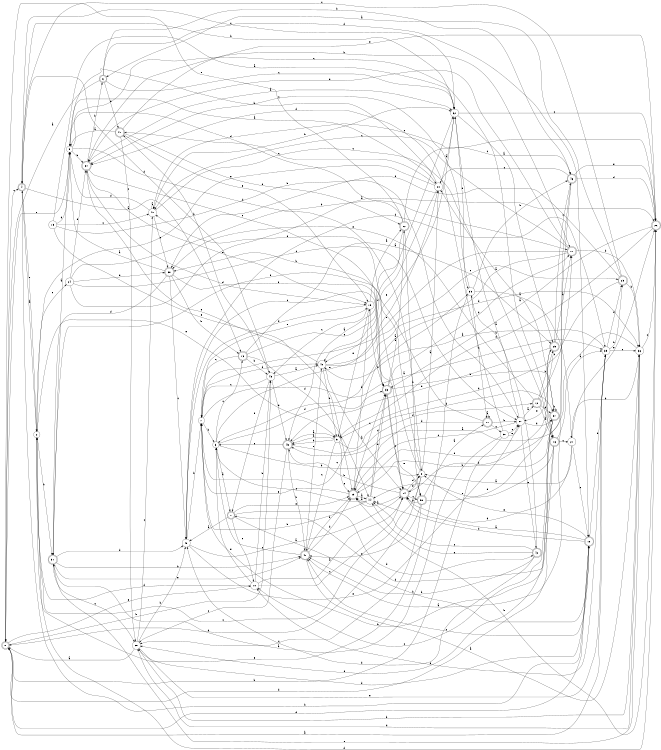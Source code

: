 digraph n41_5 {
__start0 [label="" shape="none"];

rankdir=LR;
size="8,5";

s0 [style="rounded,filled", color="black", fillcolor="white" shape="doublecircle", label="0"];
s1 [style="rounded,filled", color="black", fillcolor="white" shape="doublecircle", label="1"];
s2 [style="filled", color="black", fillcolor="white" shape="circle", label="2"];
s3 [style="filled", color="black", fillcolor="white" shape="circle", label="3"];
s4 [style="rounded,filled", color="black", fillcolor="white" shape="doublecircle", label="4"];
s5 [style="filled", color="black", fillcolor="white" shape="circle", label="5"];
s6 [style="rounded,filled", color="black", fillcolor="white" shape="doublecircle", label="6"];
s7 [style="filled", color="black", fillcolor="white" shape="circle", label="7"];
s8 [style="filled", color="black", fillcolor="white" shape="circle", label="8"];
s9 [style="filled", color="black", fillcolor="white" shape="circle", label="9"];
s10 [style="filled", color="black", fillcolor="white" shape="circle", label="10"];
s11 [style="rounded,filled", color="black", fillcolor="white" shape="doublecircle", label="11"];
s12 [style="rounded,filled", color="black", fillcolor="white" shape="doublecircle", label="12"];
s13 [style="rounded,filled", color="black", fillcolor="white" shape="doublecircle", label="13"];
s14 [style="rounded,filled", color="black", fillcolor="white" shape="doublecircle", label="14"];
s15 [style="filled", color="black", fillcolor="white" shape="circle", label="15"];
s16 [style="rounded,filled", color="black", fillcolor="white" shape="doublecircle", label="16"];
s17 [style="rounded,filled", color="black", fillcolor="white" shape="doublecircle", label="17"];
s18 [style="rounded,filled", color="black", fillcolor="white" shape="doublecircle", label="18"];
s19 [style="filled", color="black", fillcolor="white" shape="circle", label="19"];
s20 [style="filled", color="black", fillcolor="white" shape="circle", label="20"];
s21 [style="filled", color="black", fillcolor="white" shape="circle", label="21"];
s22 [style="rounded,filled", color="black", fillcolor="white" shape="doublecircle", label="22"];
s23 [style="rounded,filled", color="black", fillcolor="white" shape="doublecircle", label="23"];
s24 [style="filled", color="black", fillcolor="white" shape="circle", label="24"];
s25 [style="rounded,filled", color="black", fillcolor="white" shape="doublecircle", label="25"];
s26 [style="rounded,filled", color="black", fillcolor="white" shape="doublecircle", label="26"];
s27 [style="filled", color="black", fillcolor="white" shape="circle", label="27"];
s28 [style="filled", color="black", fillcolor="white" shape="circle", label="28"];
s29 [style="rounded,filled", color="black", fillcolor="white" shape="doublecircle", label="29"];
s30 [style="filled", color="black", fillcolor="white" shape="circle", label="30"];
s31 [style="rounded,filled", color="black", fillcolor="white" shape="doublecircle", label="31"];
s32 [style="filled", color="black", fillcolor="white" shape="circle", label="32"];
s33 [style="rounded,filled", color="black", fillcolor="white" shape="doublecircle", label="33"];
s34 [style="rounded,filled", color="black", fillcolor="white" shape="doublecircle", label="34"];
s35 [style="filled", color="black", fillcolor="white" shape="circle", label="35"];
s36 [style="filled", color="black", fillcolor="white" shape="circle", label="36"];
s37 [style="rounded,filled", color="black", fillcolor="white" shape="doublecircle", label="37"];
s38 [style="rounded,filled", color="black", fillcolor="white" shape="doublecircle", label="38"];
s39 [style="filled", color="black", fillcolor="white" shape="circle", label="39"];
s40 [style="filled", color="black", fillcolor="white" shape="circle", label="40"];
s41 [style="rounded,filled", color="black", fillcolor="white" shape="doublecircle", label="41"];
s42 [style="rounded,filled", color="black", fillcolor="white" shape="doublecircle", label="42"];
s43 [style="filled", color="black", fillcolor="white" shape="circle", label="43"];
s44 [style="filled", color="black", fillcolor="white" shape="circle", label="44"];
s45 [style="rounded,filled", color="black", fillcolor="white" shape="doublecircle", label="45"];
s46 [style="rounded,filled", color="black", fillcolor="white" shape="doublecircle", label="46"];
s47 [style="rounded,filled", color="black", fillcolor="white" shape="doublecircle", label="47"];
s48 [style="filled", color="black", fillcolor="white" shape="circle", label="48"];
s49 [style="filled", color="black", fillcolor="white" shape="circle", label="49"];
s50 [style="rounded,filled", color="black", fillcolor="white" shape="doublecircle", label="50"];
s0 -> s39 [label="a"];
s0 -> s43 [label="b"];
s0 -> s4 [label="c"];
s0 -> s18 [label="d"];
s0 -> s10 [label="e"];
s1 -> s48 [label="a"];
s1 -> s18 [label="b"];
s1 -> s10 [label="c"];
s1 -> s42 [label="d"];
s1 -> s29 [label="e"];
s2 -> s4 [label="a"];
s2 -> s31 [label="b"];
s2 -> s24 [label="c"];
s2 -> s26 [label="d"];
s2 -> s5 [label="e"];
s3 -> s1 [label="a"];
s3 -> s8 [label="b"];
s3 -> s13 [label="c"];
s3 -> s33 [label="d"];
s3 -> s20 [label="e"];
s4 -> s13 [label="a"];
s4 -> s18 [label="b"];
s4 -> s32 [label="c"];
s4 -> s43 [label="d"];
s4 -> s2 [label="e"];
s5 -> s45 [label="a"];
s5 -> s45 [label="b"];
s5 -> s41 [label="c"];
s5 -> s37 [label="d"];
s5 -> s29 [label="e"];
s6 -> s0 [label="a"];
s6 -> s46 [label="b"];
s6 -> s32 [label="c"];
s6 -> s18 [label="d"];
s6 -> s47 [label="e"];
s7 -> s39 [label="a"];
s7 -> s3 [label="b"];
s7 -> s35 [label="c"];
s7 -> s40 [label="d"];
s7 -> s15 [label="e"];
s8 -> s20 [label="a"];
s8 -> s38 [label="b"];
s8 -> s2 [label="c"];
s8 -> s0 [label="d"];
s8 -> s49 [label="e"];
s9 -> s20 [label="a"];
s9 -> s34 [label="b"];
s9 -> s16 [label="c"];
s9 -> s8 [label="d"];
s9 -> s0 [label="e"];
s10 -> s14 [label="a"];
s10 -> s43 [label="b"];
s10 -> s14 [label="c"];
s10 -> s2 [label="d"];
s10 -> s3 [label="e"];
s11 -> s11 [label="a"];
s11 -> s27 [label="b"];
s11 -> s30 [label="c"];
s11 -> s29 [label="d"];
s11 -> s31 [label="e"];
s12 -> s16 [label="a"];
s12 -> s25 [label="b"];
s12 -> s17 [label="c"];
s12 -> s37 [label="d"];
s12 -> s38 [label="e"];
s13 -> s25 [label="a"];
s13 -> s43 [label="b"];
s13 -> s7 [label="c"];
s13 -> s44 [label="d"];
s13 -> s32 [label="e"];
s14 -> s29 [label="a"];
s14 -> s45 [label="b"];
s14 -> s50 [label="c"];
s14 -> s8 [label="d"];
s14 -> s8 [label="e"];
s15 -> s22 [label="a"];
s15 -> s33 [label="b"];
s15 -> s43 [label="c"];
s15 -> s48 [label="d"];
s15 -> s5 [label="e"];
s16 -> s39 [label="a"];
s16 -> s7 [label="b"];
s16 -> s21 [label="c"];
s16 -> s1 [label="d"];
s16 -> s44 [label="e"];
s17 -> s3 [label="a"];
s17 -> s36 [label="b"];
s17 -> s49 [label="c"];
s17 -> s34 [label="d"];
s17 -> s7 [label="e"];
s18 -> s14 [label="a"];
s18 -> s39 [label="b"];
s18 -> s41 [label="c"];
s18 -> s44 [label="d"];
s18 -> s8 [label="e"];
s19 -> s32 [label="a"];
s19 -> s27 [label="b"];
s19 -> s49 [label="c"];
s19 -> s9 [label="d"];
s19 -> s29 [label="e"];
s20 -> s32 [label="a"];
s20 -> s9 [label="b"];
s20 -> s47 [label="c"];
s20 -> s40 [label="d"];
s20 -> s2 [label="e"];
s21 -> s8 [label="a"];
s21 -> s36 [label="b"];
s21 -> s18 [label="c"];
s21 -> s14 [label="d"];
s21 -> s26 [label="e"];
s22 -> s45 [label="a"];
s22 -> s50 [label="b"];
s22 -> s46 [label="c"];
s22 -> s9 [label="d"];
s22 -> s0 [label="e"];
s23 -> s6 [label="a"];
s23 -> s36 [label="b"];
s23 -> s4 [label="c"];
s23 -> s5 [label="d"];
s23 -> s38 [label="e"];
s24 -> s26 [label="a"];
s24 -> s17 [label="b"];
s24 -> s27 [label="c"];
s24 -> s38 [label="d"];
s24 -> s34 [label="e"];
s25 -> s17 [label="a"];
s25 -> s14 [label="b"];
s25 -> s46 [label="c"];
s25 -> s45 [label="d"];
s25 -> s27 [label="e"];
s26 -> s33 [label="a"];
s26 -> s29 [label="b"];
s26 -> s49 [label="c"];
s26 -> s5 [label="d"];
s26 -> s34 [label="e"];
s27 -> s12 [label="a"];
s27 -> s35 [label="b"];
s27 -> s29 [label="c"];
s27 -> s37 [label="d"];
s27 -> s42 [label="e"];
s28 -> s0 [label="a"];
s28 -> s48 [label="b"];
s28 -> s49 [label="c"];
s28 -> s18 [label="d"];
s28 -> s39 [label="e"];
s29 -> s44 [label="a"];
s29 -> s15 [label="b"];
s29 -> s33 [label="c"];
s29 -> s37 [label="d"];
s29 -> s7 [label="e"];
s30 -> s31 [label="a"];
s30 -> s0 [label="b"];
s30 -> s27 [label="c"];
s30 -> s34 [label="d"];
s30 -> s27 [label="e"];
s31 -> s9 [label="a"];
s31 -> s41 [label="b"];
s31 -> s28 [label="c"];
s31 -> s48 [label="d"];
s31 -> s41 [label="e"];
s32 -> s25 [label="a"];
s32 -> s4 [label="b"];
s32 -> s26 [label="c"];
s32 -> s35 [label="d"];
s32 -> s40 [label="e"];
s33 -> s22 [label="a"];
s33 -> s37 [label="b"];
s33 -> s14 [label="c"];
s33 -> s17 [label="d"];
s33 -> s50 [label="e"];
s34 -> s32 [label="a"];
s34 -> s6 [label="b"];
s34 -> s14 [label="c"];
s34 -> s15 [label="d"];
s34 -> s15 [label="e"];
s35 -> s21 [label="a"];
s35 -> s46 [label="b"];
s35 -> s34 [label="c"];
s35 -> s11 [label="d"];
s35 -> s2 [label="e"];
s36 -> s45 [label="a"];
s36 -> s28 [label="b"];
s36 -> s26 [label="c"];
s36 -> s28 [label="d"];
s36 -> s31 [label="e"];
s37 -> s20 [label="a"];
s37 -> s37 [label="b"];
s37 -> s10 [label="c"];
s37 -> s0 [label="d"];
s37 -> s28 [label="e"];
s38 -> s9 [label="a"];
s38 -> s13 [label="b"];
s38 -> s48 [label="c"];
s38 -> s31 [label="d"];
s38 -> s33 [label="e"];
s39 -> s40 [label="a"];
s39 -> s23 [label="b"];
s39 -> s36 [label="c"];
s39 -> s23 [label="d"];
s39 -> s10 [label="e"];
s40 -> s14 [label="a"];
s40 -> s5 [label="b"];
s40 -> s23 [label="c"];
s40 -> s36 [label="d"];
s40 -> s34 [label="e"];
s41 -> s36 [label="a"];
s41 -> s29 [label="b"];
s41 -> s3 [label="c"];
s41 -> s29 [label="d"];
s41 -> s40 [label="e"];
s42 -> s32 [label="a"];
s42 -> s41 [label="b"];
s42 -> s44 [label="c"];
s42 -> s48 [label="d"];
s42 -> s44 [label="e"];
s43 -> s40 [label="a"];
s43 -> s47 [label="b"];
s43 -> s7 [label="c"];
s43 -> s45 [label="d"];
s43 -> s1 [label="e"];
s44 -> s29 [label="a"];
s44 -> s7 [label="b"];
s44 -> s3 [label="c"];
s44 -> s33 [label="d"];
s44 -> s33 [label="e"];
s45 -> s5 [label="a"];
s45 -> s41 [label="b"];
s45 -> s28 [label="c"];
s45 -> s12 [label="d"];
s45 -> s3 [label="e"];
s46 -> s41 [label="a"];
s46 -> s29 [label="b"];
s46 -> s20 [label="c"];
s46 -> s26 [label="d"];
s46 -> s26 [label="e"];
s47 -> s9 [label="a"];
s47 -> s17 [label="b"];
s47 -> s28 [label="c"];
s47 -> s22 [label="d"];
s47 -> s15 [label="e"];
s48 -> s14 [label="a"];
s48 -> s7 [label="b"];
s48 -> s33 [label="c"];
s48 -> s39 [label="d"];
s48 -> s27 [label="e"];
s49 -> s49 [label="a"];
s49 -> s32 [label="b"];
s49 -> s16 [label="c"];
s49 -> s9 [label="d"];
s49 -> s38 [label="e"];
s50 -> s11 [label="a"];
s50 -> s14 [label="b"];
s50 -> s28 [label="c"];
s50 -> s25 [label="d"];
s50 -> s41 [label="e"];

}